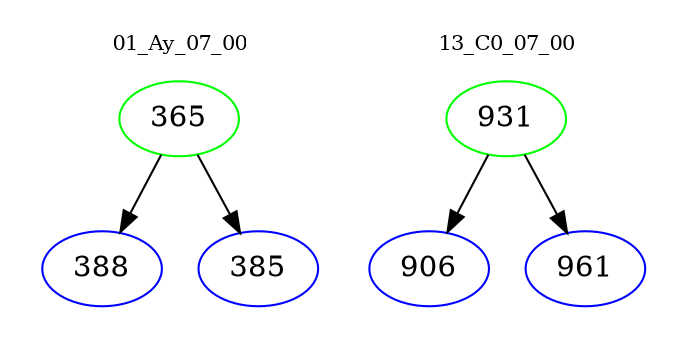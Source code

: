 digraph{
subgraph cluster_0 {
color = white
label = "01_Ay_07_00";
fontsize=10;
T0_365 [label="365", color="green"]
T0_365 -> T0_388 [color="black"]
T0_388 [label="388", color="blue"]
T0_365 -> T0_385 [color="black"]
T0_385 [label="385", color="blue"]
}
subgraph cluster_1 {
color = white
label = "13_C0_07_00";
fontsize=10;
T1_931 [label="931", color="green"]
T1_931 -> T1_906 [color="black"]
T1_906 [label="906", color="blue"]
T1_931 -> T1_961 [color="black"]
T1_961 [label="961", color="blue"]
}
}
